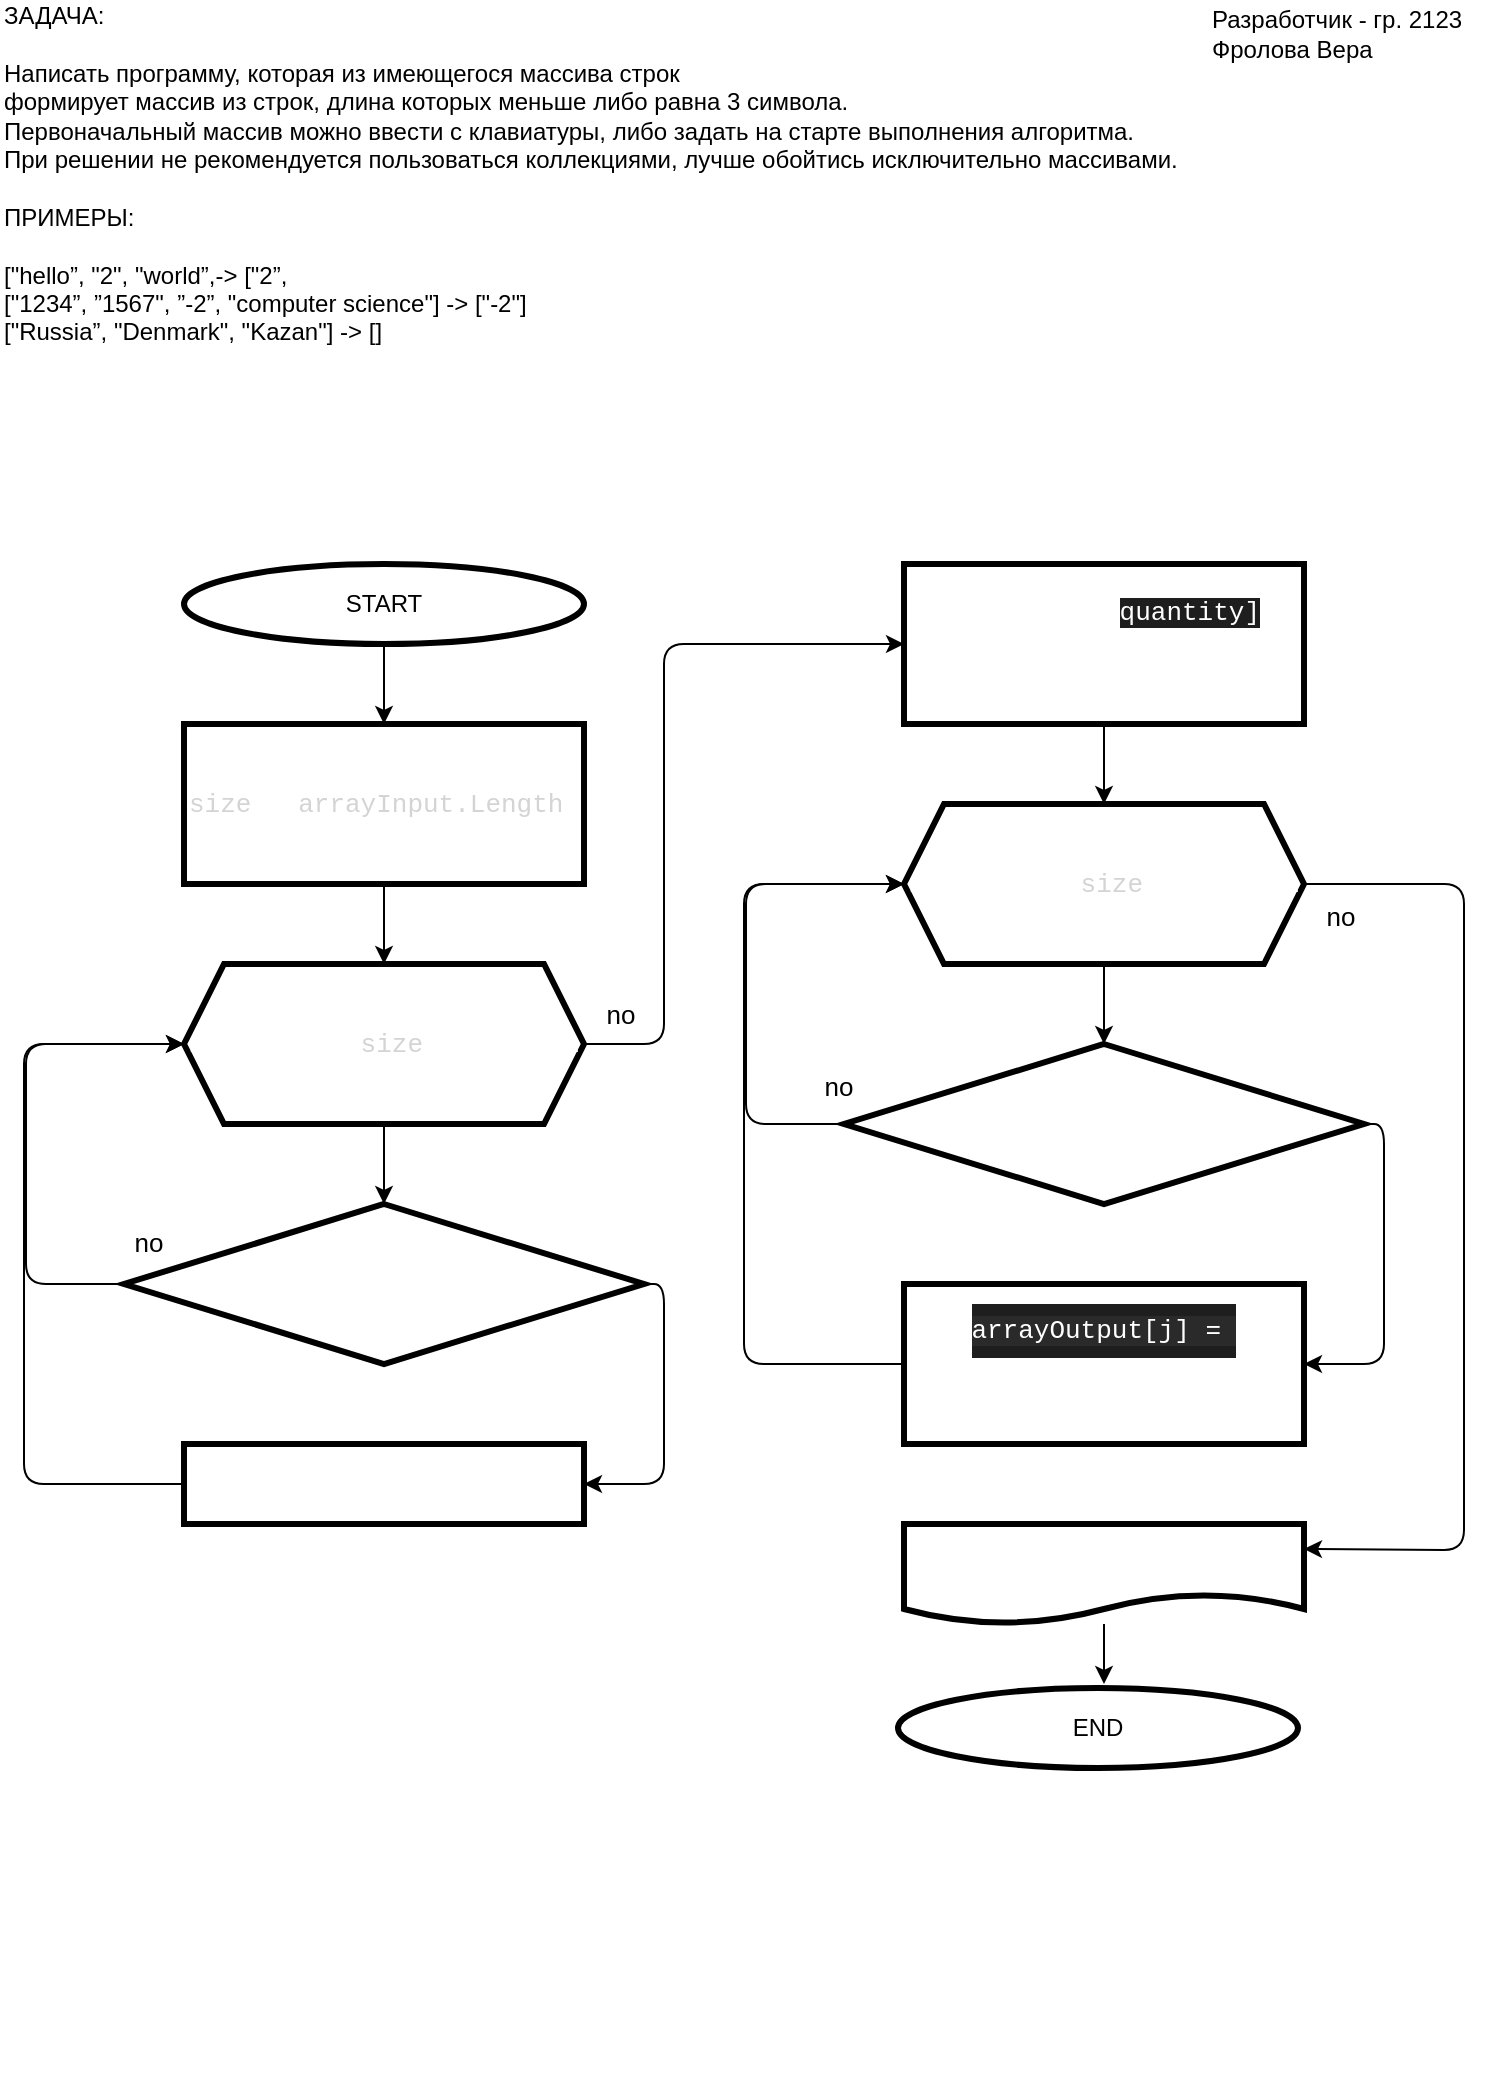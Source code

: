 <mxfile>
    <diagram id="h5Ls8xUtnB-ik9aw6W_9" name="Страница 1">
        <mxGraphModel dx="2041" dy="1845" grid="0" gridSize="10" guides="1" tooltips="1" connect="1" arrows="1" fold="1" page="1" pageScale="1" pageWidth="827" pageHeight="1169" math="0" shadow="0">
            <root>
                <mxCell id="0"/>
                <mxCell id="1" parent="0"/>
                <mxCell id="4" value="" style="edgeStyle=none;html=1;fontSize=12;fontColor=#FFFFFF;" parent="1" source="2" target="3" edge="1">
                    <mxGeometry relative="1" as="geometry"/>
                </mxCell>
                <mxCell id="2" value="START" style="ellipse;whiteSpace=wrap;html=1;strokeWidth=3;" parent="1" vertex="1">
                    <mxGeometry x="-693" y="-822" width="200" height="40" as="geometry"/>
                </mxCell>
                <mxCell id="12" value="" style="edgeStyle=none;html=1;fontSize=13;fontColor=#FFFFFF;" parent="1" source="3" target="10" edge="1">
                    <mxGeometry relative="1" as="geometry"/>
                </mxCell>
                <mxCell id="3" value="&lt;div style=&quot;font-family: &amp;#34;consolas&amp;#34; , &amp;#34;courier new&amp;#34; , monospace ; line-height: 27px ; font-size: 13px&quot;&gt;&lt;font style=&quot;font-size: 13px&quot; color=&quot;#ffffff&quot;&gt;arrayinput;&lt;/font&gt;&lt;/div&gt;&lt;div style=&quot;line-height: 27px&quot;&gt;&lt;span style=&quot;color: rgb(212 , 212 , 212) ; font-family: &amp;#34;consolas&amp;#34; , &amp;#34;courier new&amp;#34; , monospace&quot;&gt;&lt;font style=&quot;font-size: 13px&quot;&gt;size&amp;nbsp;&lt;/font&gt;&lt;/span&gt;&lt;font color=&quot;#ffffff&quot; style=&quot;font-size: 13px&quot;&gt;&lt;font face=&quot;consolas, courier new, monospace&quot; style=&quot;font-size: 13px&quot;&gt;=&amp;nbsp;&lt;/font&gt;&lt;/font&gt;&lt;span style=&quot;font-size: 13px ; color: rgb(212 , 212 , 212) ; font-family: &amp;#34;consolas&amp;#34; , &amp;#34;courier new&amp;#34; , monospace&quot;&gt;arrayInput.Length&lt;/span&gt;&lt;span style=&quot;font-size: 13px ; font-family: &amp;#34;consolas&amp;#34; , &amp;#34;courier new&amp;#34; , monospace ; color: rgb(255 , 255 , 255)&quot;&gt;;&lt;/span&gt;&lt;br&gt;&lt;/div&gt;&lt;div style=&quot;line-height: 27px ; font-size: 13px&quot;&gt;&lt;font style=&quot;font-size: 13px&quot;&gt;&lt;span style=&quot;font-family: &amp;#34;consolas&amp;#34; , &amp;#34;courier new&amp;#34; , monospace&quot;&gt;&lt;font color=&quot;#ffffff&quot; style=&quot;font-size: 13px&quot;&gt;quantity&amp;nbsp;&lt;/font&gt;&lt;/span&gt;&lt;span style=&quot;font-family: &amp;#34;consolas&amp;#34; , &amp;#34;courier new&amp;#34; , monospace ; color: rgb(255 , 255 , 255)&quot;&gt;= 0;&lt;/span&gt;&lt;/font&gt;&lt;/div&gt;" style="rounded=0;whiteSpace=wrap;html=1;strokeWidth=3;arcSize=15;" parent="1" vertex="1">
                    <mxGeometry x="-693" y="-742" width="200" height="80" as="geometry"/>
                </mxCell>
                <mxCell id="16" value="" style="edgeStyle=none;html=1;fontSize=13;fontColor=#FFFFFF;entryX=1;entryY=0.5;entryDx=0;entryDy=0;" parent="1" source="8" target="14" edge="1">
                    <mxGeometry relative="1" as="geometry">
                        <mxPoint x="-453" y="-372" as="targetPoint"/>
                        <Array as="points">
                            <mxPoint x="-453" y="-462"/>
                            <mxPoint x="-453" y="-362"/>
                        </Array>
                    </mxGeometry>
                </mxCell>
                <mxCell id="19" value="" style="edgeStyle=none;html=1;fontSize=13;fontColor=#FFFFFF;entryX=0;entryY=0.5;entryDx=0;entryDy=0;exitX=0;exitY=0.5;exitDx=0;exitDy=0;" parent="1" source="14" target="10" edge="1">
                    <mxGeometry relative="1" as="geometry">
                        <mxPoint x="-763" y="-422" as="sourcePoint"/>
                        <mxPoint x="-893" y="-462" as="targetPoint"/>
                        <Array as="points">
                            <mxPoint x="-773" y="-362"/>
                            <mxPoint x="-773" y="-582"/>
                        </Array>
                    </mxGeometry>
                </mxCell>
                <mxCell id="49" value="" style="edgeStyle=none;html=1;exitX=0;exitY=0.5;exitDx=0;exitDy=0;entryX=0;entryY=0.5;entryDx=0;entryDy=0;" edge="1" parent="1" source="8" target="10">
                    <mxGeometry relative="1" as="geometry">
                        <mxPoint x="-695" y="-580" as="targetPoint"/>
                        <Array as="points">
                            <mxPoint x="-772" y="-462"/>
                            <mxPoint x="-772" y="-582"/>
                        </Array>
                    </mxGeometry>
                </mxCell>
                <mxCell id="8" value="&lt;span style=&quot;font-family: &amp;#34;consolas&amp;#34; , &amp;#34;courier new&amp;#34; , monospace&quot;&gt;length(arraylnput[i]) &amp;lt; = 3&lt;/span&gt;" style="rhombus;whiteSpace=wrap;html=1;labelBackgroundColor=none;fontSize=13;fontColor=#FFFFFF;strokeWidth=3;" parent="1" vertex="1">
                    <mxGeometry x="-723" y="-502" width="260" height="80" as="geometry"/>
                </mxCell>
                <mxCell id="13" value="" style="edgeStyle=none;html=1;fontSize=13;fontColor=#FFFFFF;" parent="1" source="10" edge="1">
                    <mxGeometry relative="1" as="geometry">
                        <mxPoint x="-593" y="-502" as="targetPoint"/>
                    </mxGeometry>
                </mxCell>
                <mxCell id="41" value="" style="edgeStyle=none;html=1;fontSize=13;fontColor=#FFFFFF;exitX=1;exitY=0.5;exitDx=0;exitDy=0;entryX=0;entryY=0.5;entryDx=0;entryDy=0;" parent="1" source="10" target="21" edge="1">
                    <mxGeometry relative="1" as="geometry">
                        <mxPoint x="-343" y="-782" as="targetPoint"/>
                        <Array as="points">
                            <mxPoint x="-453" y="-582"/>
                            <mxPoint x="-453" y="-782"/>
                        </Array>
                    </mxGeometry>
                </mxCell>
                <mxCell id="10" value="&lt;font face=&quot;consolas, courier new, monospace&quot;&gt;i = 0, i &amp;lt;&amp;nbsp;&lt;/font&gt;&lt;span style=&quot;color: rgb(212 , 212 , 212) ; font-family: &amp;#34;consolas&amp;#34; , &amp;#34;courier new&amp;#34; , monospace&quot;&gt;size&lt;/span&gt;&lt;span style=&quot;font-family: &amp;#34;consolas&amp;#34; , &amp;#34;courier new&amp;#34; , monospace&quot;&gt;, i = i +1&lt;/span&gt;" style="shape=hexagon;perimeter=hexagonPerimeter2;whiteSpace=wrap;html=1;fixedSize=1;labelBackgroundColor=none;fontSize=13;fontColor=#FFFFFF;strokeWidth=3;" parent="1" vertex="1">
                    <mxGeometry x="-693" y="-622" width="200" height="80" as="geometry"/>
                </mxCell>
                <mxCell id="14" value="&lt;div style=&quot;text-align: left ; font-family: &amp;#34;consolas&amp;#34; , &amp;#34;courier new&amp;#34; , monospace ; line-height: 27px&quot;&gt;&lt;font style=&quot;font-size: 13px&quot;&gt;quantity = quantity + 1&lt;/font&gt;&lt;/div&gt;" style="rounded=0;whiteSpace=wrap;html=1;labelBackgroundColor=none;fontSize=13;fontColor=#FFFFFF;strokeWidth=3;fillColor=none;" parent="1" vertex="1">
                    <mxGeometry x="-693" y="-382" width="200" height="40" as="geometry"/>
                </mxCell>
                <mxCell id="17" value="yes" style="text;html=1;align=center;verticalAlign=middle;resizable=0;points=[];autosize=1;strokeColor=none;fillColor=none;fontSize=13;fontColor=#FFFFFF;" parent="1" vertex="1">
                    <mxGeometry x="-486" y="-493" width="30" height="20" as="geometry"/>
                </mxCell>
                <mxCell id="36" value="" style="edgeStyle=none;html=1;fontSize=13;fontColor=#FFFFFF;" parent="1" source="21" target="32" edge="1">
                    <mxGeometry relative="1" as="geometry"/>
                </mxCell>
                <mxCell id="21" value="&lt;span style=&quot;font-family: &amp;#34;consolas&amp;#34; , &amp;#34;courier new&amp;#34; , monospace&quot;&gt;arrayOutput[&lt;/span&gt;&lt;span style=&quot;font-family: &amp;#34;consolas&amp;#34; , &amp;#34;courier new&amp;#34; , monospace ; background-color: rgb(30 , 30 , 30)&quot;&gt;quantity]&lt;/span&gt;&lt;span style=&quot;font-family: &amp;#34;consolas&amp;#34; , &amp;#34;courier new&amp;#34; , monospace&quot;&gt;;&lt;br&gt;&lt;br&gt;j = 0;&lt;br&gt;&lt;/span&gt;" style="rounded=0;whiteSpace=wrap;html=1;labelBackgroundColor=none;fontSize=13;fontColor=#FFFFFF;strokeWidth=3;" parent="1" vertex="1">
                    <mxGeometry x="-333" y="-822" width="200" height="80" as="geometry"/>
                </mxCell>
                <mxCell id="27" value="" style="edgeStyle=none;html=1;fontSize=13;fontColor=#FFFFFF;entryX=1;entryY=0.5;entryDx=0;entryDy=0;" parent="1" source="29" target="33" edge="1">
                    <mxGeometry relative="1" as="geometry">
                        <mxPoint x="-93" y="-452" as="targetPoint"/>
                        <Array as="points">
                            <mxPoint x="-93" y="-542"/>
                            <mxPoint x="-93" y="-422"/>
                        </Array>
                    </mxGeometry>
                </mxCell>
                <mxCell id="28" value="" style="edgeStyle=none;html=1;fontSize=13;fontColor=#FFFFFF;entryX=0;entryY=0.5;entryDx=0;entryDy=0;exitX=0;exitY=0.5;exitDx=0;exitDy=0;" parent="1" source="33" target="32" edge="1">
                    <mxGeometry relative="1" as="geometry">
                        <mxPoint x="-403" y="-502" as="sourcePoint"/>
                        <mxPoint x="-533" y="-542" as="targetPoint"/>
                        <Array as="points">
                            <mxPoint x="-413" y="-422"/>
                            <mxPoint x="-413" y="-662"/>
                        </Array>
                    </mxGeometry>
                </mxCell>
                <mxCell id="51" value="" style="edgeStyle=none;html=1;entryX=0;entryY=0.5;entryDx=0;entryDy=0;exitX=0;exitY=0.5;exitDx=0;exitDy=0;" edge="1" parent="1" source="29" target="32">
                    <mxGeometry relative="1" as="geometry">
                        <mxPoint x="-412" y="-542" as="targetPoint"/>
                        <Array as="points">
                            <mxPoint x="-412" y="-542"/>
                            <mxPoint x="-412" y="-662"/>
                        </Array>
                    </mxGeometry>
                </mxCell>
                <mxCell id="29" value="&lt;span style=&quot;font-family: &amp;#34;consolas&amp;#34; , &amp;#34;courier new&amp;#34; , monospace&quot;&gt;length(arraylnput[i]) &amp;lt; = 3&lt;/span&gt;" style="rhombus;whiteSpace=wrap;html=1;labelBackgroundColor=none;fontSize=13;fontColor=#FFFFFF;strokeWidth=3;" parent="1" vertex="1">
                    <mxGeometry x="-363" y="-582" width="260" height="80" as="geometry"/>
                </mxCell>
                <mxCell id="30" value="" style="edgeStyle=none;html=1;fontSize=13;fontColor=#FFFFFF;" parent="1" source="32" edge="1">
                    <mxGeometry relative="1" as="geometry">
                        <mxPoint x="-233" y="-582" as="targetPoint"/>
                    </mxGeometry>
                </mxCell>
                <mxCell id="31" value="" style="edgeStyle=none;html=1;fontSize=13;fontColor=#FFFFFF;entryX=1;entryY=0.25;entryDx=0;entryDy=0;exitX=1;exitY=0.5;exitDx=0;exitDy=0;" parent="1" source="32" target="39" edge="1">
                    <mxGeometry relative="1" as="geometry">
                        <mxPoint x="-133" y="-342" as="targetPoint"/>
                        <Array as="points">
                            <mxPoint x="-53" y="-662"/>
                            <mxPoint x="-53" y="-329"/>
                        </Array>
                    </mxGeometry>
                </mxCell>
                <mxCell id="32" value="&lt;font face=&quot;consolas, courier new, monospace&quot;&gt;i = 0, i &amp;lt;&amp;nbsp;&lt;/font&gt;&lt;span style=&quot;color: rgb(212 , 212 , 212) ; font-family: &amp;#34;consolas&amp;#34; , &amp;#34;courier new&amp;#34; , monospace&quot;&gt;size&lt;/span&gt;&lt;span style=&quot;font-family: &amp;#34;consolas&amp;#34; , &amp;#34;courier new&amp;#34; , monospace&quot;&gt;, i = i +1&lt;/span&gt;" style="shape=hexagon;perimeter=hexagonPerimeter2;whiteSpace=wrap;html=1;fixedSize=1;labelBackgroundColor=none;fontSize=13;fontColor=#FFFFFF;strokeWidth=3;" parent="1" vertex="1">
                    <mxGeometry x="-333" y="-702" width="200" height="80" as="geometry"/>
                </mxCell>
                <mxCell id="33" value="&lt;div style=&quot;background-color: rgb(30 , 30 , 30) ; font-family: &amp;#34;consolas&amp;#34; , &amp;#34;courier new&amp;#34; , monospace ; line-height: 27px&quot;&gt;&lt;span style=&quot;background-color: rgb(42 , 42 , 42)&quot;&gt;arrayOutput[j] =&amp;nbsp;&lt;/span&gt;&lt;br&gt;&lt;/div&gt;&lt;span style=&quot;font-family: &amp;#34;consolas&amp;#34; , &amp;#34;courier new&amp;#34; , monospace&quot;&gt;arraylnput[i];&lt;br&gt;j = j + 1;&lt;br&gt;&lt;/span&gt;" style="rounded=0;whiteSpace=wrap;html=1;labelBackgroundColor=none;fontSize=13;fontColor=#FFFFFF;strokeWidth=3;" parent="1" vertex="1">
                    <mxGeometry x="-333" y="-462" width="200" height="80" as="geometry"/>
                </mxCell>
                <mxCell id="34" value="yes" style="text;html=1;align=center;verticalAlign=middle;resizable=0;points=[];autosize=1;strokeColor=none;fillColor=none;fontSize=13;fontColor=#FFFFFF;" parent="1" vertex="1">
                    <mxGeometry x="-108" y="-572" width="30" height="20" as="geometry"/>
                </mxCell>
                <mxCell id="44" value="" style="edgeStyle=none;html=1;fontSize=13;fontColor=#FFFFFF;" parent="1" source="39" edge="1">
                    <mxGeometry relative="1" as="geometry">
                        <mxPoint x="-233" y="-262.0" as="targetPoint"/>
                    </mxGeometry>
                </mxCell>
                <mxCell id="39" value="&lt;span style=&quot;font-family: &amp;#34;consolas&amp;#34; , &amp;#34;courier new&amp;#34; , monospace&quot;&gt;arraylnput;&amp;nbsp;&lt;/span&gt;&lt;span style=&quot;font-family: &amp;#34;consolas&amp;#34; , &amp;#34;courier new&amp;#34; , monospace&quot;&gt;arrayOutput;&lt;/span&gt;" style="shape=document;whiteSpace=wrap;html=1;boundedLbl=1;labelBackgroundColor=none;fontSize=13;fontColor=#FFFFFF;strokeWidth=3;" parent="1" vertex="1">
                    <mxGeometry x="-333" y="-342" width="200" height="50" as="geometry"/>
                </mxCell>
                <mxCell id="43" value="END" style="ellipse;whiteSpace=wrap;html=1;strokeWidth=3;" parent="1" vertex="1">
                    <mxGeometry x="-336" y="-260" width="200" height="40" as="geometry"/>
                </mxCell>
                <mxCell id="45" value="&lt;div&gt;ЗАДАЧА:&lt;/div&gt;&lt;div&gt;&amp;nbsp;&lt;/div&gt;&lt;div&gt;Написать программу, которая из имеющегося массива строк&amp;nbsp;&lt;/div&gt;&lt;div&gt;формирует массив из строк, длина которых меньше либо равна 3 символа.&amp;nbsp;&lt;/div&gt;&lt;div&gt;Первоначальный массив можно ввести с клавиатуры, либо задать на старте выполнения алгоритма.&amp;nbsp;&lt;/div&gt;&lt;div&gt;При решении не рекомендуется пользоваться коллекциями, лучше обойтись исключительно массивами.&lt;/div&gt;&lt;div&gt;&lt;br&gt;&lt;/div&gt;&lt;div&gt;ПРИМЕРЫ:&lt;/div&gt;&lt;div&gt;&lt;span&gt;&lt;br&gt;&lt;/span&gt;&lt;/div&gt;&lt;div&gt;&lt;span&gt;[&quot;hello”, &quot;2&quot;, &quot;world”,-&amp;gt; [&quot;2”,&lt;/span&gt;&lt;/div&gt;&lt;div&gt;[&quot;1234”, ”1567&quot;, ”-2”, &quot;computer science&quot;] -&amp;gt; [&quot;-2&quot;]&lt;/div&gt;&lt;div&gt;[&quot;Russia”, &quot;Denmark&quot;, &quot;Kazan&quot;] -&amp;gt; []&lt;/div&gt;" style="text;html=1;align=left;verticalAlign=middle;resizable=0;points=[];autosize=1;strokeColor=none;fillColor=none;" parent="1" vertex="1">
                    <mxGeometry x="-785" y="-1103" width="585" height="172" as="geometry"/>
                </mxCell>
                <mxCell id="46" value="Разработчик - гр. 2123&amp;nbsp;&lt;br&gt;Фролова Вера&amp;nbsp;" style="text;html=1;align=left;verticalAlign=middle;resizable=0;points=[];autosize=1;strokeColor=none;fillColor=none;" parent="1" vertex="1">
                    <mxGeometry x="-181" y="-1103" width="136" height="32" as="geometry"/>
                </mxCell>
                <mxCell id="47" value="&lt;div style=&quot;font-family: &amp;#34;consolas&amp;#34; , &amp;#34;courier new&amp;#34; , monospace ; line-height: 27px&quot;&gt;&lt;div&gt;ДЕКОМПОЗИЦИЯ ЗАДАЧИ:&lt;/div&gt;&lt;div&gt;&lt;span&gt;- создать массив строк&amp;nbsp;&lt;/span&gt;&lt;span&gt;arrayinput&lt;/span&gt;&lt;span&gt;,&lt;/span&gt;&lt;br&gt;&lt;/div&gt;&lt;div&gt;- подсчитать quantity - число элементов у которых длина меньше либо равна 3,&lt;/div&gt;&lt;div&gt;- задать массив&amp;nbsp;&lt;span style=&quot;font-size: 13px ; text-align: center&quot;&gt;arrayOutput&lt;/span&gt;&lt;span&gt;, количество элементов которого равно quantity,&lt;/span&gt;&lt;/div&gt;&lt;div&gt;- заполнить массив&amp;nbsp;&lt;span style=&quot;font-size: 13px ; text-align: center&quot;&gt;arrayOutput&amp;nbsp;&lt;/span&gt;&lt;span&gt;строками из первого массива, длина&amp;nbsp;&lt;/span&gt;&lt;span&gt;которых меньше либо равна 3.&lt;/span&gt;&lt;/div&gt;&lt;/div&gt;" style="text;html=1;align=left;verticalAlign=middle;resizable=0;points=[];autosize=1;strokeColor=none;fillColor=none;fontSize=13;fontColor=#FFFFFF;" parent="1" vertex="1">
                    <mxGeometry x="-765" y="-205" width="687" height="139" as="geometry"/>
                </mxCell>
                <mxCell id="52" value="&lt;font style=&quot;font-size: 13px&quot;&gt;no&lt;/font&gt;" style="text;html=1;align=center;verticalAlign=middle;resizable=0;points=[];autosize=1;strokeColor=none;fillColor=none;" vertex="1" parent="1">
                    <mxGeometry x="-723" y="-492" width="24" height="18" as="geometry"/>
                </mxCell>
                <mxCell id="53" value="&lt;font style=&quot;font-size: 13px&quot;&gt;no&lt;/font&gt;" style="text;html=1;align=center;verticalAlign=middle;resizable=0;points=[];autosize=1;strokeColor=none;fillColor=none;" vertex="1" parent="1">
                    <mxGeometry x="-378" y="-570" width="24" height="18" as="geometry"/>
                </mxCell>
                <mxCell id="57" value="yes" style="text;html=1;align=center;verticalAlign=middle;resizable=0;points=[];autosize=1;strokeColor=none;fillColor=none;fontSize=13;fontColor=#FFFFFF;" vertex="1" parent="1">
                    <mxGeometry x="-583" y="-535" width="30" height="20" as="geometry"/>
                </mxCell>
                <mxCell id="59" value="yes" style="text;html=1;align=center;verticalAlign=middle;resizable=0;points=[];autosize=1;strokeColor=none;fillColor=none;fontSize=13;fontColor=#FFFFFF;" vertex="1" parent="1">
                    <mxGeometry x="-220" y="-612" width="30" height="20" as="geometry"/>
                </mxCell>
                <mxCell id="60" value="&lt;font style=&quot;font-size: 13px&quot;&gt;no&lt;/font&gt;" style="text;html=1;align=center;verticalAlign=middle;resizable=0;points=[];autosize=1;strokeColor=none;fillColor=none;" vertex="1" parent="1">
                    <mxGeometry x="-487" y="-606" width="24" height="18" as="geometry"/>
                </mxCell>
                <mxCell id="61" value="&lt;font style=&quot;font-size: 13px&quot;&gt;no&lt;/font&gt;" style="text;html=1;align=center;verticalAlign=middle;resizable=0;points=[];autosize=1;strokeColor=none;fillColor=none;" vertex="1" parent="1">
                    <mxGeometry x="-127" y="-655" width="24" height="18" as="geometry"/>
                </mxCell>
            </root>
        </mxGraphModel>
    </diagram>
</mxfile>